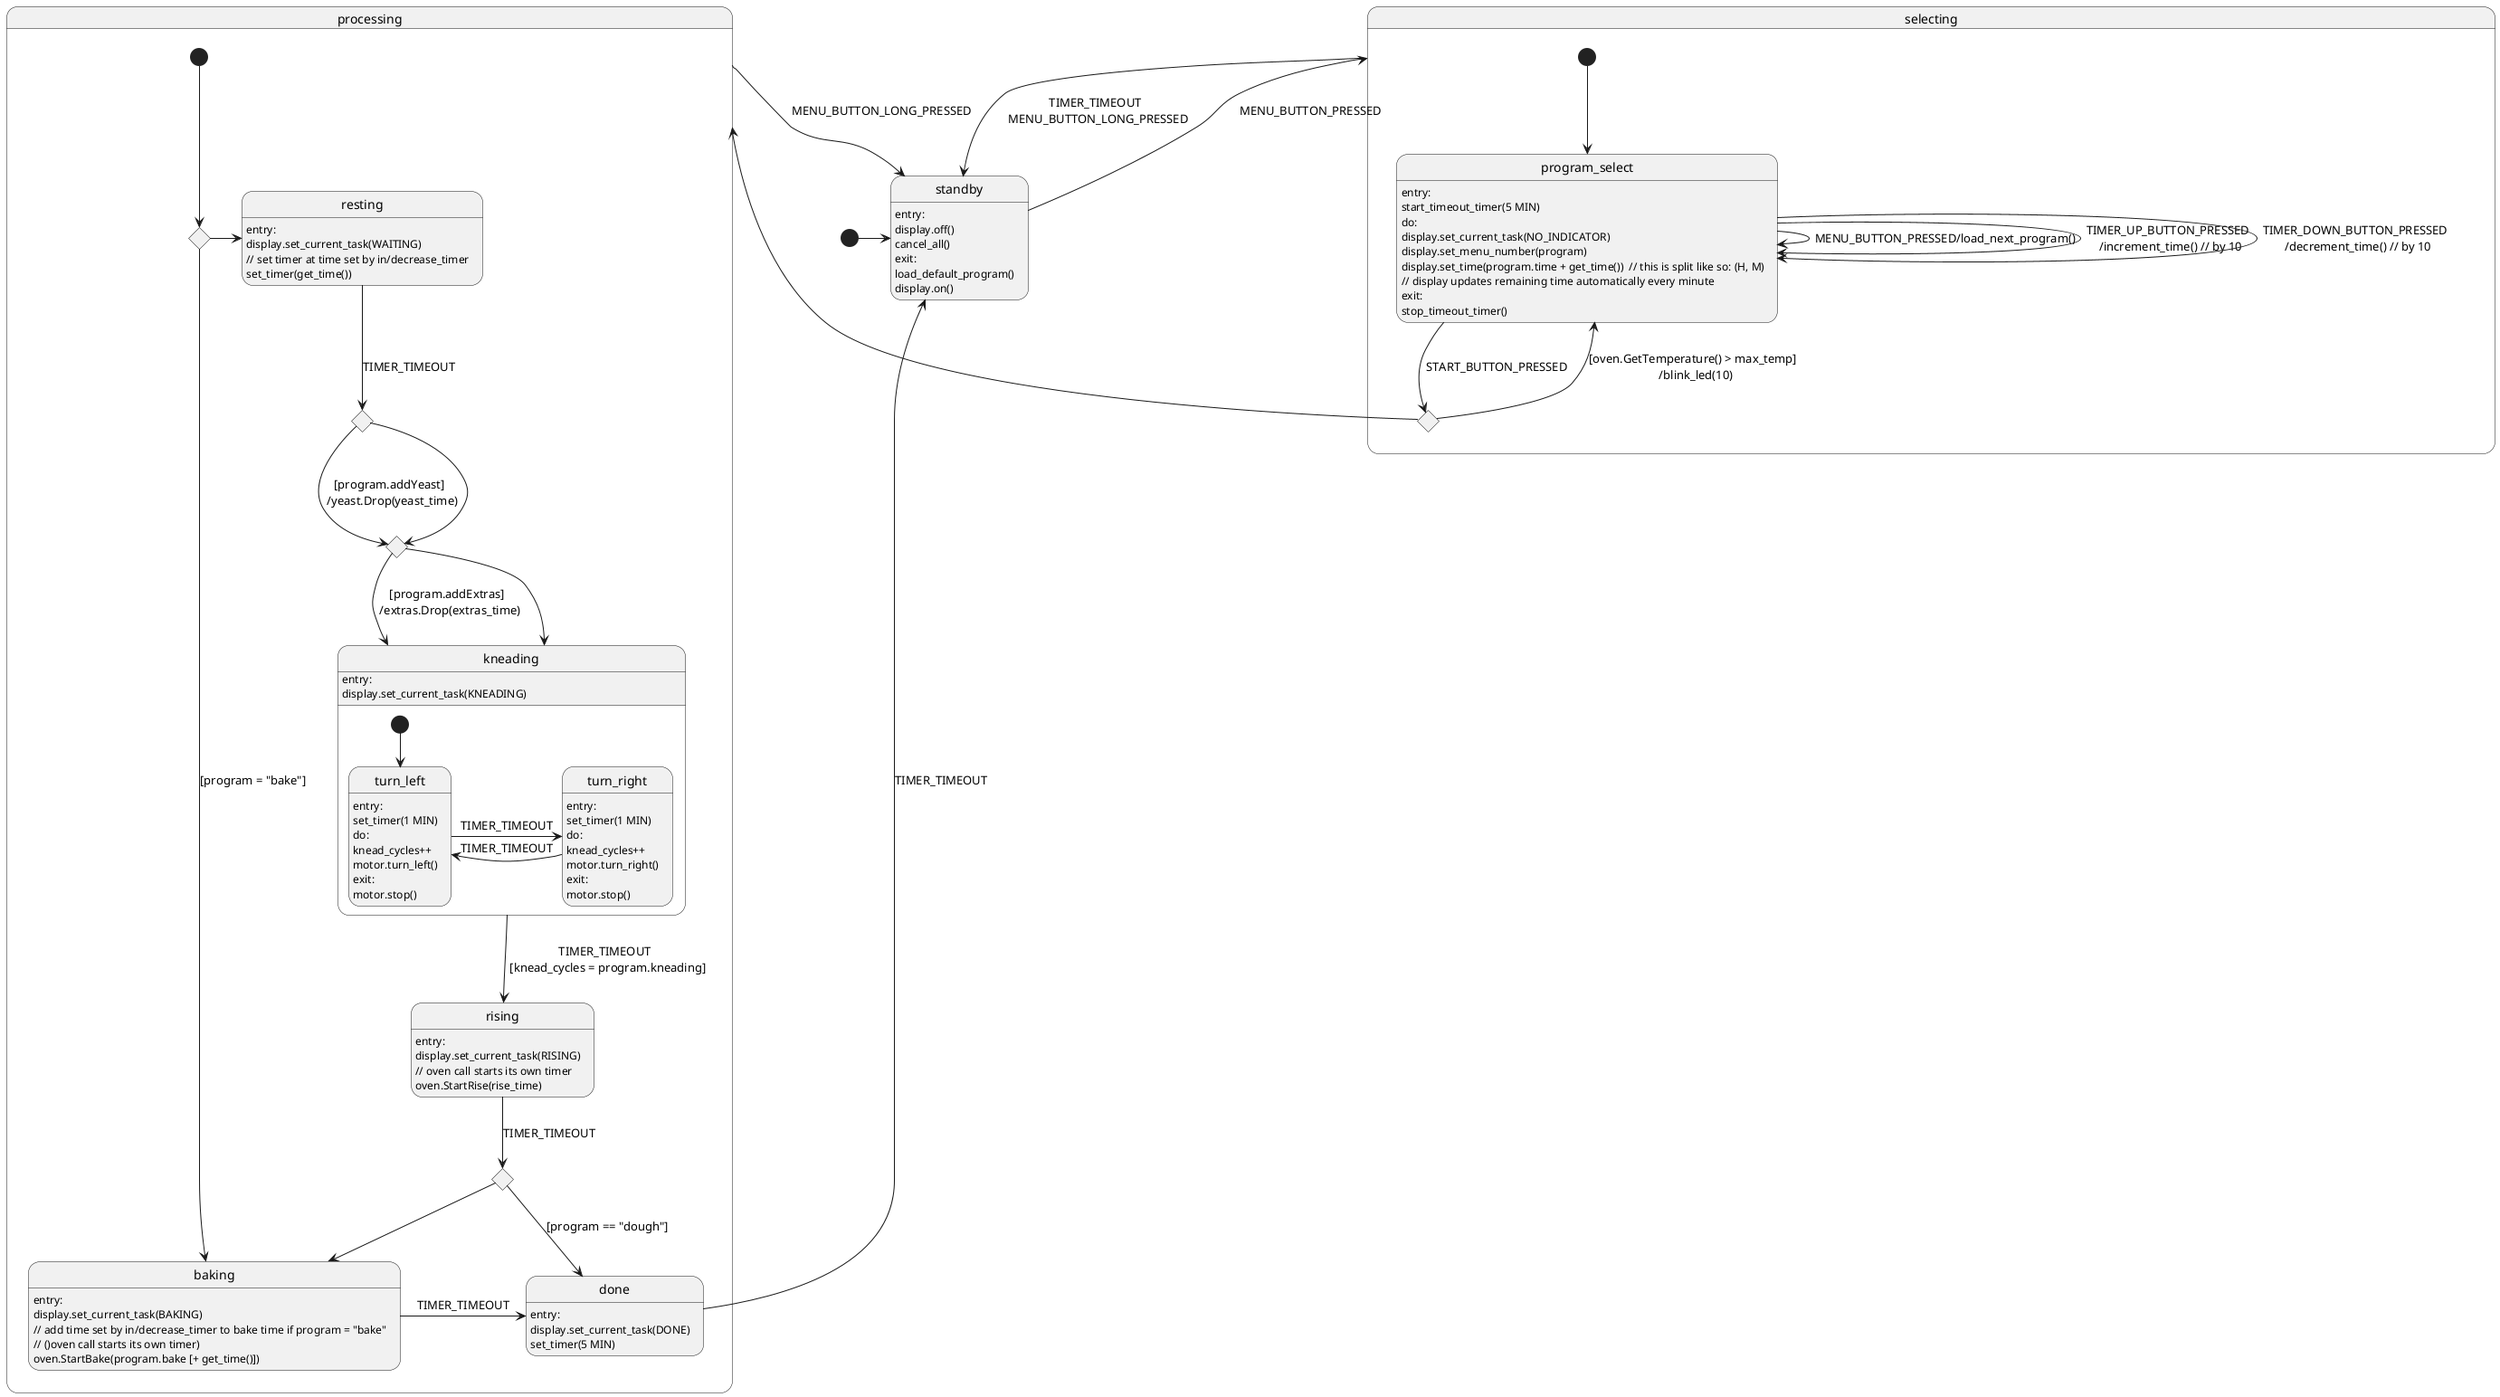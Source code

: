 @startuml
'skinparam linetype ortho

' guard (conditional statement) "[condition]"
'	A --timeout[x=3]--> B (only happens when condition is met)
' action "/action"
'	B --timeout[x=2]/led_on()--> C (only happens once)

' entry / exit
'	| state 	|
'	|-----------|
'	| entry:	|
'	|  action_a	|  reset timer here
'	| do:		|
'	|  action_b |
'	| exit:		|
'	|  action_c	|

' look at the microwave project

state standby
standby : entry:
standby : display.off()
standby : cancel_all()
standby : exit:
standby : load_default_program()
standby : display.on()

[*]						->			standby
standby					->			selecting				: MENU_BUTTON_PRESSED
selecting				-->			standby					: TIMER_TIMEOUT \n MENU_BUTTON_LONG_PRESSED
processing				-->			standby					: MENU_BUTTON_LONG_PRESSED


state processing {
	state kneading
	state rising
    rising : entry:
    rising : display.set_current_task(RISING)
    rising : // oven call starts its own timer
    rising : oven.StartRise(rise_time)
    state rise_choice <<choice>>
	state baking

	state "resting" as wait_resting
	wait_resting : entry:
	wait_resting : display.set_current_task(WAITING)
	wait_resting : // set timer at time set by in/decrease_timer
	wait_resting : set_timer(get_time())

	state process_choice <<choice>>
	state yeast_choice <<choice>>
	state extras_choice <<choice>>

	[*]					-->			process_choice
	process_choice		->			wait_resting
	process_choice		-->			baking					: [program = "bake"]
	wait_resting		-->			yeast_choice			: TIMER_TIMEOUT
	yeast_choice		-->			extras_choice			: [program.addYeast] \n /yeast.Drop(yeast_time)
	yeast_choice		-->			extras_choice
	extras_choice		-->			kneading				: [program.addExtras] \n /extras.Drop(extras_time)
	extras_choice		-->			kneading
	rising				-->			rise_choice				: TIMER_TIMEOUT
	rise_choice			-->			done					: [program == "dough"]
	rise_choice			-->			baking
	baking				->			done					: TIMER_TIMEOUT
	done				-->			standby					: TIMER_TIMEOUT
}

baking : entry:
baking : display.set_current_task(BAKING)
baking : // add time set by in/decrease_timer to bake time if program = "bake"
baking : // ()oven call starts its own timer)
baking : oven.StartBake(program.bake [+ get_time()])

state kneading {
	state turn_left
	turn_left : entry:
	turn_left : set_timer(1 MIN)
	turn_left : do:
	turn_left : knead_cycles++
	turn_left : motor.turn_left()
	turn_left : exit:
	turn_left : motor.stop()
	state turn_right
	turn_right : entry:
	turn_right : set_timer(1 MIN)
	turn_right : do:
	turn_right : knead_cycles++
	turn_right : motor.turn_right()
	turn_right : exit:
	turn_right : motor.stop()

	[*]					-->			turn_left
	turn_left			->			turn_right				: TIMER_TIMEOUT
	turn_right			->			turn_left				: TIMER_TIMEOUT
	kneading			-->			rising					: TIMER_TIMEOUT \n [knead_cycles = program.kneading]
}
kneading : entry:
kneading : display.set_current_task(KNEADING)

state selecting {
	state program_select
	program_select : entry:
	program_select : start_timeout_timer(5 MIN)
	program_select : do:
	program_select : display.set_current_task(NO_INDICATOR)
	program_select : display.set_menu_number(program)
	program_select : display.set_time(program.time + get_time())  // this is split like so: (H, M)
	program_select : // display updates remaining time automatically every minute
	program_select : exit:
	program_select : stop_timeout_timer()

	state oven_check <<choice>>

	[*]					-->			program_select
	program_select		->			program_select			: MENU_BUTTON_PRESSED/load_next_program()
	program_select		->			program_select			: TIMER_UP_BUTTON_PRESSED \n /increment_time() // by 10
	program_select		->			program_select			: TIMER_DOWN_BUTTON_PRESSED \n /decrement_time() // by 10
	program_select		-->			oven_check				: START_BUTTON_PRESSED
	oven_check			-->			program_select			: [oven.GetTemperature() > max_temp] \n /blink_led(10)
	oven_check			-->			processing
}

state done
done : entry:
done : display.set_current_task(DONE)
done : set_timer(5 MIN)

@enduml